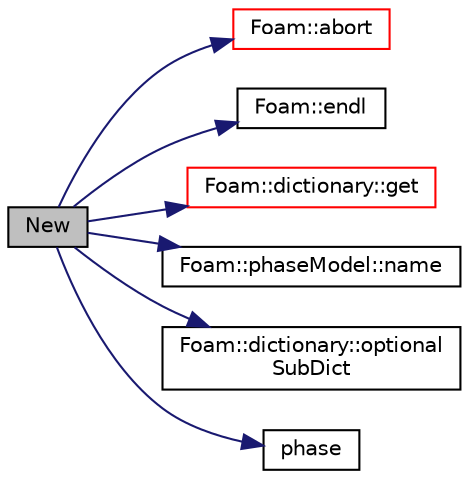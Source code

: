 digraph "New"
{
  bgcolor="transparent";
  edge [fontname="Helvetica",fontsize="10",labelfontname="Helvetica",labelfontsize="10"];
  node [fontname="Helvetica",fontsize="10",shape=record];
  rankdir="LR";
  Node1 [label="New",height=0.2,width=0.4,color="black", fillcolor="grey75", style="filled" fontcolor="black"];
  Node1 -> Node2 [color="midnightblue",fontsize="10",style="solid",fontname="Helvetica"];
  Node2 [label="Foam::abort",height=0.2,width=0.4,color="red",URL="$namespaceFoam.html#a447107a607d03e417307c203fa5fb44b"];
  Node1 -> Node3 [color="midnightblue",fontsize="10",style="solid",fontname="Helvetica"];
  Node3 [label="Foam::endl",height=0.2,width=0.4,color="black",URL="$namespaceFoam.html#a2db8fe02a0d3909e9351bb4275b23ce4",tooltip="Add newline and flush stream. "];
  Node1 -> Node4 [color="midnightblue",fontsize="10",style="solid",fontname="Helvetica"];
  Node4 [label="Foam::dictionary::get",height=0.2,width=0.4,color="red",URL="$classFoam_1_1dictionary.html#a77e42e567926a2832d92912ed995055a",tooltip="Find and return a T. FatalIOError if not found, or if the number of tokens is incorrect. "];
  Node1 -> Node5 [color="midnightblue",fontsize="10",style="solid",fontname="Helvetica"];
  Node5 [label="Foam::phaseModel::name",height=0.2,width=0.4,color="black",URL="$classFoam_1_1phaseModel.html#a6d60057c26042eaf7fa1b3b6fb07b582",tooltip="Return the name of this phase. "];
  Node1 -> Node6 [color="midnightblue",fontsize="10",style="solid",fontname="Helvetica"];
  Node6 [label="Foam::dictionary::optional\lSubDict",height=0.2,width=0.4,color="black",URL="$classFoam_1_1dictionary.html#a179c9b3aa822c4b3a5049017ca5c47b7",tooltip="Find and return a sub-dictionary, otherwise return this dictionary. "];
  Node1 -> Node7 [color="midnightblue",fontsize="10",style="solid",fontname="Helvetica"];
  Node7 [label="phase",height=0.2,width=0.4,color="black",URL="$classFoam_1_1diameterModel.html#aaffc7471d35db78d46cfef6267b80b18",tooltip="Return the phase. "];
}
